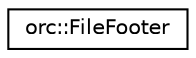digraph "Graphical Class Hierarchy"
{
  edge [fontname="Helvetica",fontsize="10",labelfontname="Helvetica",labelfontsize="10"];
  node [fontname="Helvetica",fontsize="10",shape=record];
  rankdir="LR";
  Node0 [label="orc::FileFooter",height=0.2,width=0.4,color="black", fillcolor="white", style="filled",URL="$structorc_1_1FileFooter.html"];
}
